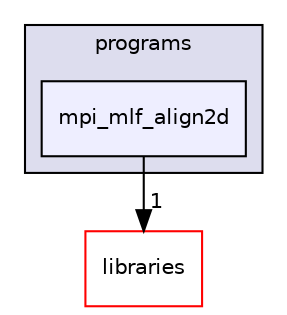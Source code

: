 digraph "xmipp/applications/programs/mpi_mlf_align2d" {
  compound=true
  node [ fontsize="10", fontname="Helvetica"];
  edge [ labelfontsize="10", labelfontname="Helvetica"];
  subgraph clusterdir_592b16dc4070b933e5655da2b0d20bbb {
    graph [ bgcolor="#ddddee", pencolor="black", label="programs" fontname="Helvetica", fontsize="10", URL="dir_592b16dc4070b933e5655da2b0d20bbb.html"]
  dir_30ded59d0f1b1f06da07599b1ca3c9ab [shape=box, label="mpi_mlf_align2d", style="filled", fillcolor="#eeeeff", pencolor="black", URL="dir_30ded59d0f1b1f06da07599b1ca3c9ab.html"];
  }
  dir_29dba3f3840f20df3b04d1972e99046b [shape=box label="libraries" fillcolor="white" style="filled" color="red" URL="dir_29dba3f3840f20df3b04d1972e99046b.html"];
  dir_30ded59d0f1b1f06da07599b1ca3c9ab->dir_29dba3f3840f20df3b04d1972e99046b [headlabel="1", labeldistance=1.5 headhref="dir_000159_000042.html"];
}
